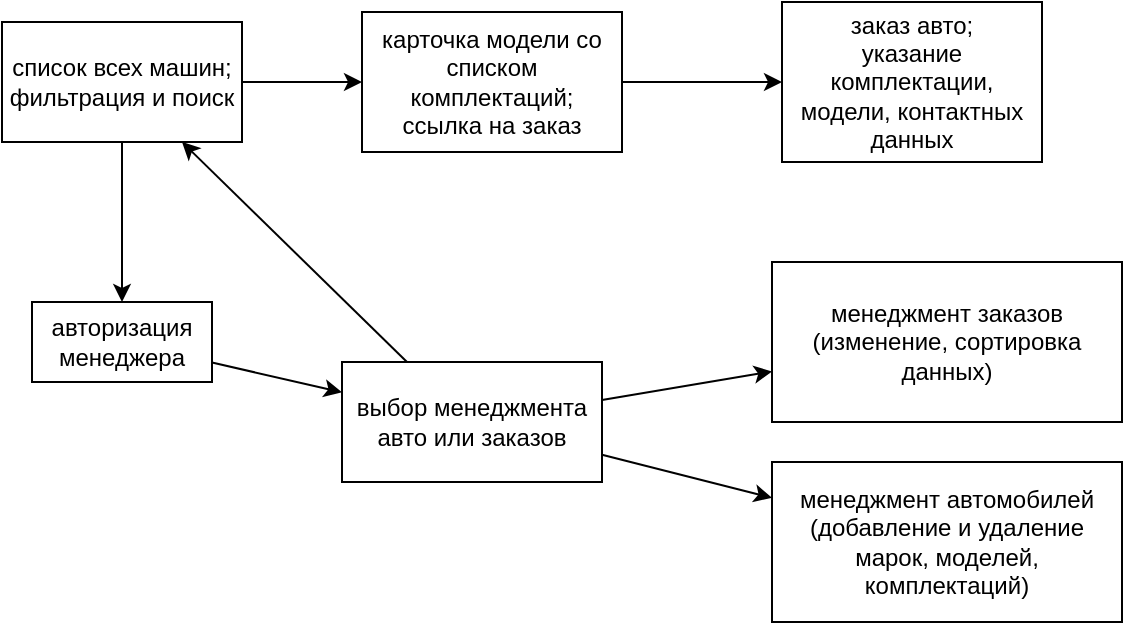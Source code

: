 <mxfile>
    <diagram id="pcHSwJ0AAW0nBDbLzP2_" name="Page-1">
        <mxGraphModel dx="889" dy="739" grid="1" gridSize="10" guides="1" tooltips="1" connect="1" arrows="1" fold="1" page="1" pageScale="1" pageWidth="850" pageHeight="1100" math="0" shadow="0">
            <root>
                <mxCell id="0"/>
                <mxCell id="1" parent="0"/>
                <mxCell id="18" value="" style="edgeStyle=none;html=1;" parent="1" source="2" target="17" edge="1">
                    <mxGeometry relative="1" as="geometry"/>
                </mxCell>
                <mxCell id="2" value="авторизация менеджера" style="rounded=0;whiteSpace=wrap;html=1;" parent="1" vertex="1">
                    <mxGeometry x="187" y="250" width="90" height="40" as="geometry"/>
                </mxCell>
                <mxCell id="9" value="" style="edgeStyle=none;html=1;" parent="1" source="3" target="8" edge="1">
                    <mxGeometry relative="1" as="geometry"/>
                </mxCell>
                <mxCell id="15" style="edgeStyle=none;html=1;" parent="1" source="3" target="2" edge="1">
                    <mxGeometry relative="1" as="geometry"/>
                </mxCell>
                <mxCell id="3" value="список всех машин;&lt;br&gt;фильтрация и поиск" style="whiteSpace=wrap;html=1;rounded=0;" parent="1" vertex="1">
                    <mxGeometry x="172" y="110" width="120" height="60" as="geometry"/>
                </mxCell>
                <mxCell id="11" value="" style="edgeStyle=none;html=1;" parent="1" source="8" target="10" edge="1">
                    <mxGeometry relative="1" as="geometry"/>
                </mxCell>
                <mxCell id="8" value="карточка модели со списком комплектаций;&lt;br&gt;ссылка на заказ" style="whiteSpace=wrap;html=1;rounded=0;" parent="1" vertex="1">
                    <mxGeometry x="352" y="105" width="130" height="70" as="geometry"/>
                </mxCell>
                <mxCell id="10" value="заказ авто;&lt;br&gt;указание комплектации, модели, контактных данных" style="whiteSpace=wrap;html=1;rounded=0;" parent="1" vertex="1">
                    <mxGeometry x="562" y="100" width="130" height="80" as="geometry"/>
                </mxCell>
                <mxCell id="21" value="" style="edgeStyle=none;html=1;" parent="1" source="17" target="20" edge="1">
                    <mxGeometry relative="1" as="geometry"/>
                </mxCell>
                <mxCell id="23" value="" style="edgeStyle=none;html=1;" parent="1" source="17" target="22" edge="1">
                    <mxGeometry relative="1" as="geometry"/>
                </mxCell>
                <mxCell id="24" style="edgeStyle=none;html=1;exitX=0.25;exitY=0;exitDx=0;exitDy=0;entryX=0.75;entryY=1;entryDx=0;entryDy=0;" edge="1" parent="1" source="17" target="3">
                    <mxGeometry relative="1" as="geometry"/>
                </mxCell>
                <mxCell id="17" value="выбор менеджмента авто или заказов" style="whiteSpace=wrap;html=1;rounded=0;" parent="1" vertex="1">
                    <mxGeometry x="342" y="280" width="130" height="60" as="geometry"/>
                </mxCell>
                <mxCell id="20" value="менеджмент заказов (изменение, сортировка данных)" style="whiteSpace=wrap;html=1;rounded=0;" parent="1" vertex="1">
                    <mxGeometry x="557" y="230" width="175" height="80" as="geometry"/>
                </mxCell>
                <mxCell id="22" value="менеджмент автомобилей (добавление и удаление марок, моделей, комплектаций)" style="whiteSpace=wrap;html=1;rounded=0;" parent="1" vertex="1">
                    <mxGeometry x="557" y="330" width="175" height="80" as="geometry"/>
                </mxCell>
            </root>
        </mxGraphModel>
    </diagram>
</mxfile>